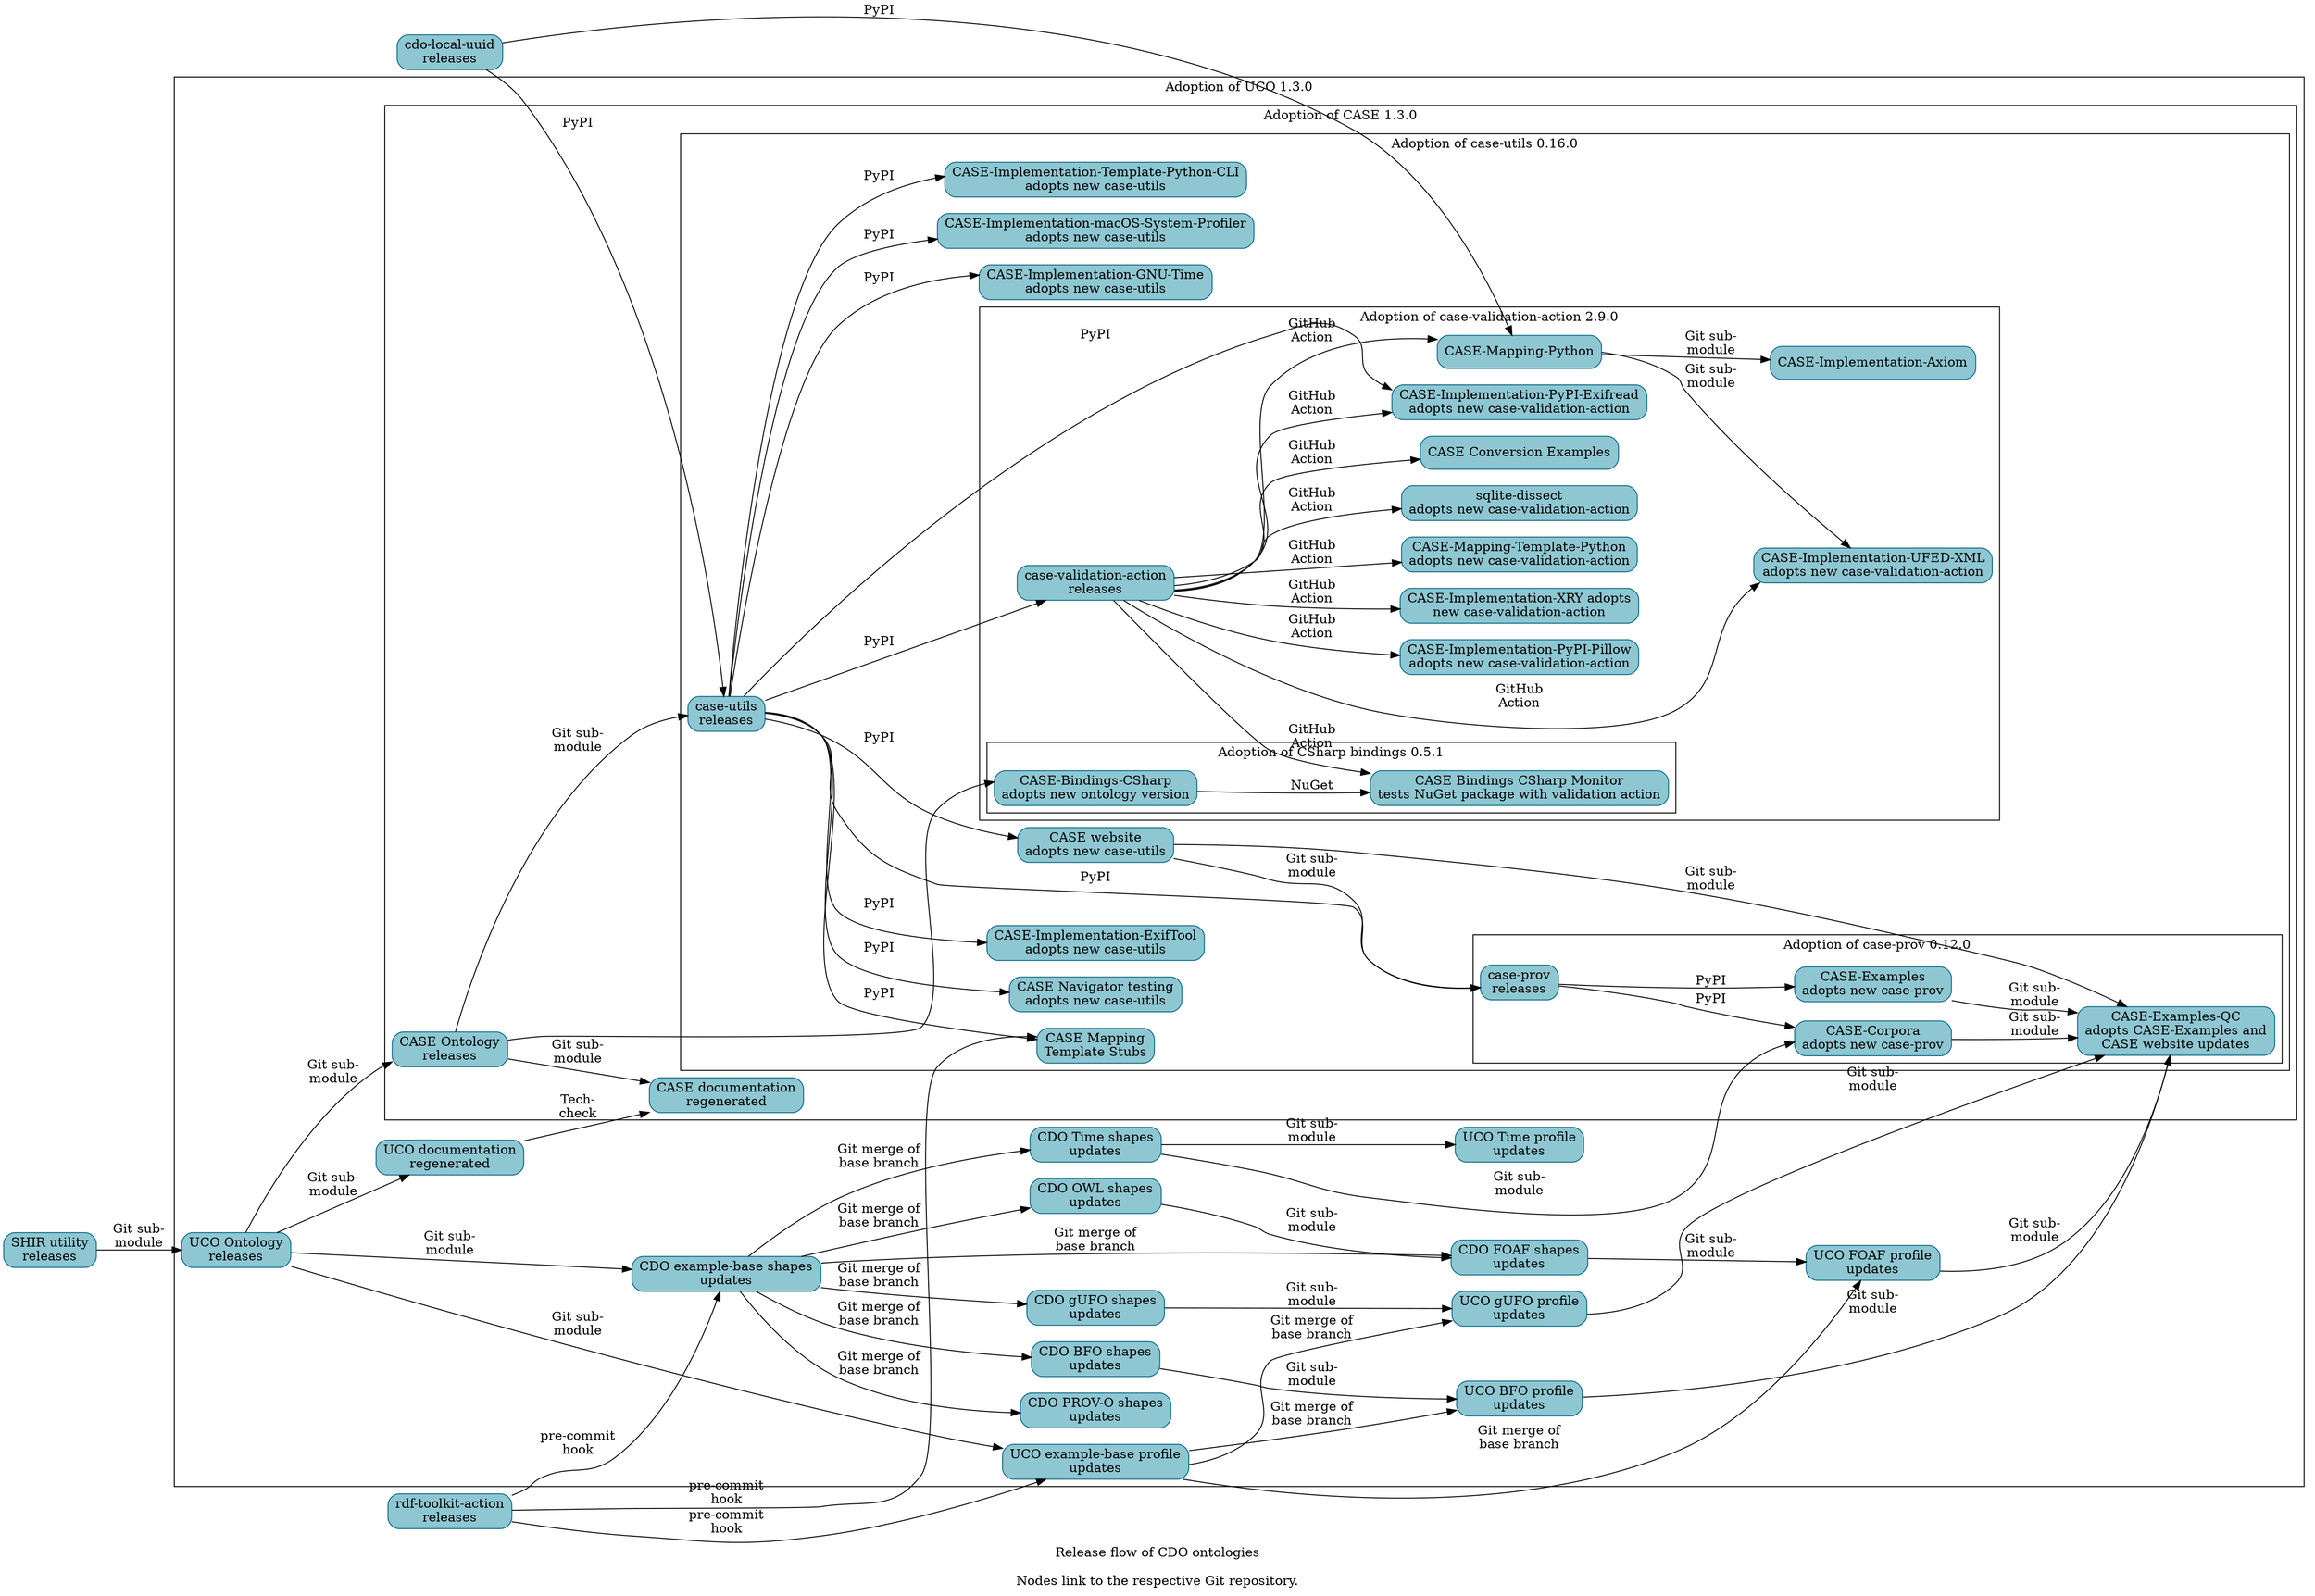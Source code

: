 digraph "cdo_release_flow" {
  label = "Release flow of CDO ontologies\n\nNodes link to the respective Git repository." ;
  rankdir = "LR" ;
  node [shape="rectangle" style="filled,rounded" fillcolor="#8EC7D2" color="#0D6986"] ;

  // Define nodes in their corresponding progress subgraph.

  _GH__CYBER_DOMAIN_ONTOLOGY__CDO_UTILITY_LOCAL_UUID [URL="https://github.com/Cyber-Domain-Ontology/CDO-Utility-Local-UUID" label="cdo-local-uuid\nreleases"] ;

  subgraph cluster_uco_1_3_0 {
    label = "Adoption of UCO 1.3.0" ;

    _GH__CYBER_DOMAIN_ONTOLOGY__CDO_SHAPES_BFO [URL="https://github.com/Cyber-Domain-Ontology/CDO-Shapes-BFO" label="CDO BFO shapes\nupdates"] ;
    _GH__CYBER_DOMAIN_ONTOLOGY__CDO_SHAPES_EXAMPLE [URL="https://github.com/Cyber-Domain-Ontology/CDO-Shapes-Example" label="CDO example-base shapes\nupdates"] ;
    _GH__CYBER_DOMAIN_ONTOLOGY__CDO_SHAPES_FOAF [URL="https://github.com/Cyber-Domain-Ontology/CDO-Shapes-FOAF" label="CDO FOAF shapes\nupdates"] ;
    _GH__CYBER_DOMAIN_ONTOLOGY__CDO_SHAPES_GUFO [URL="https://github.com/Cyber-Domain-Ontology/CDO-Shapes-gufo" label="CDO gUFO shapes\nupdates"] ;
    _GH__CYBER_DOMAIN_ONTOLOGY__CDO_SHAPES_OWL [URL="https://github.com/Cyber-Domain-Ontology/CDO-Shapes-OWL" label="CDO OWL shapes\nupdates"] ;
    _GH__CYBER_DOMAIN_ONTOLOGY__CDO_SHAPES_PROV_O [URL="https://github.com/Cyber-Domain-Ontology/CDO-Shapes-PROV-O" label="CDO PROV-O shapes\nupdates"] ;
    _GH__CYBER_DOMAIN_ONTOLOGY__CDO_SHAPES_TIME [URL="https://github.com/Cyber-Domain-Ontology/CDO-Shapes-Time" label="CDO Time shapes\nupdates"] ;
    _GH__UCOPROJECT__ONTOLOGY_UNIFIEDCYBERONTOLOGY_ORG [URL="https://github.com/ucoProject/ontology.unifiedcyberontology.org" label="UCO documentation\nregenerated"] ;
    _GH__UCOPROJECT__UCO [URL="https://github.com/ucoProject/UCO" label="UCO Ontology\nreleases"] ;
    _GH__UCOPROJECT__UCO_PROFILE_BFO [URL="https://github.com/ucoProject/UCO-Profile-BFO" label="UCO BFO profile\nupdates"] ;
    _GH__UCOPROJECT__UCO_PROFILE_EXAMPLE [URL="https://github.com/ucoProject/UCO-Profile-Example" label="UCO example-base profile\nupdates"] ;
    _GH__UCOPROJECT__UCO_PROFILE_FOAF [URL="https://github.com/ucoProject/UCO-Profile-FOAF" label="UCO FOAF profile\nupdates"] ;
    _GH__UCOPROJECT__UCO_PROFILE_GUFO [URL="https://github.com/ucoProject/UCO-Profile-gufo" label="UCO gUFO profile\nupdates"] ;
    _GH__UCOPROJECT__UCO_PROFILE_TIME [URL="https://github.com/ucoProject/UCO-Profile-Time" label="UCO Time profile\nupdates"] ;

    subgraph cluster_case_1_3_0 {
      label = "Adoption of CASE 1.3.0" ;

      _GH__CASEWORK__CASE [URL="https://github.com/casework/CASE" label="CASE Ontology\nreleases"] ;
      _GH__CASEWORK__ONTOLOGY_CASEONTOLOGY_ORG [URL="https://github.com/casework/ontology.caseontology.org" label="CASE documentation\nregenerated"] ;

      subgraph cluster_case_utils_0_16_0 {
        label = "Adoption of case-utils 0.16.0" ;

        _GH__CASEWORK__CASE_APPLICATION_NAVIGATOR [URL="https://github.com/casework/CASE-Application-Navigator" label="CASE Navigator testing\nadopts new case-utils"] ;
        _GH__CASEWORK__CASE_IMPLEMENTATION_EXIFTOOL [URL="https://github.com/casework/CASE-Implementation-ExifTool" label="CASE-Implementation-ExifTool\nadopts new case-utils"] ;
        _GH__CASEWORK__CASE_IMPLEMENTATION_GNU_TIME [URL="https://github.com/casework/CASE-Implementation-GNU-Time" label="CASE-Implementation-GNU-Time\nadopts new case-utils"] ;
        _GH__CASEWORK__CASE_IMPLEMENTATION_MACOS_SYSTEM_PROFILER [URL="https://github.com/casework/CASE-Implementation-macOS-System-Profiler" label="CASE-Implementation-macOS-System-Profiler\nadopts new case-utils"] ;
        _GH__CASEWORK__CASE_IMPLEMENTATION_TEMPLATE_PYTHON_CLI [URL="https://github.com/casework/CASE-Implementation-Template-Python-CLI" label="CASE-Implementation-Template-Python-CLI\nadopts new case-utils"]
        _GH__CASEWORK__CASE_MAPPING_TEMPLATE_STUBS [URL="https://github.com/casework/CASE-Mapping-Template-Stubs" label="CASE Mapping\nTemplate Stubs"] ;
        _GH__CASEWORK__CASE_UTILITIES_PYTHON [URL="https://github.com/casework/CASE-Utilities-Python" label="case-utils\nreleases"] ;
        _GH__CASEWORK__CASEWORK_GITHUB_IO [URL="https://github.com/casework/casework.github.io" label="CASE website\nadopts new case-utils"] ;

        subgraph cluster_case_prov_0_12_0 {
          label = "Adoption of case-prov 0.12.0" ;

          _GH__AJNELSON_NIST__CASE_EXAMPLES_QC [URL="https://github.com/ajnelson-nist/CASE-Examples-QC" label="CASE-Examples-QC\nadopts CASE-Examples and\nCASE website updates"] ;
          _GH__CASEWORK__CASE_CORPORA [URL="https://github.com/casework/CASE-Corpora" label="CASE-Corpora\nadopts new case-prov"] ;
          _GH__CASEWORK__CASE_EXAMPLES [URL="https://github.com/casework/CASE-Examples" label="CASE-Examples\nadopts new case-prov"] ;
          _GH__CASEWORK__CASE_IMPLEMENTATION_PROV_O [URL="https://github.com/casework/CASE-Implementation-PROV-O" label="case-prov\nreleases"] ;
        }

        subgraph cluster_case_validation_action_2_9_0 {
          label = "Adoption of case-validation-action 2.9.0" ;

          _GH__CASEWORK__CASE_EXAMPLES_CONVERSION [URL="https://github.com/casework/CASE-Examples-Conversion" label="CASE Conversion Examples"] ;
          _GH__CASEWORK__CASE_IMPLEMENTATION_PYPI_EXIFREAD [URL="https://github.com/casework/CASE-Implementation-PyPI-Exifread" label="CASE-Implementation-PyPI-Exifread\nadopts new case-validation-action"] ;
          _GH__CASEWORK__CASE_IMPLEMENTATION_PYPI_PILLOW [URL="https://github.com/casework/CASE-Implementation-PyPI-Pillow" label="CASE-Implementation-PyPI-Pillow\nadopts new case-validation-action"] ;
          _GH__CASEWORK__CASE_IMPLEMENTATION_UFED_XML [URL="https://github.com/casework/CASE-Implementation-UFED-XML" label="CASE-Implementation-UFED-XML\nadopts new case-validation-action"] ;
          _GH__CASEWORK__CASE_IMPLEMENTATION_XRY [URL="https://github.com/casework/CASE-Implementation-XRY" label="CASE-Implementation-XRY adopts\nnew case-validation-action"] ;
          _GH__CASEWORK__CASE_MAPPING_PYTHON [URL="https://github.com/casework/CASE-Mapping-Python/" label="CASE-Mapping-Python"] ;
          _GH__CASEWORK__CASE_MAPPING_TEMPLATE_PYTHON [URL="https://github.com/casework/CASE-Mapping-Template-Python" label="CASE-Mapping-Template-Python\nadopts new case-validation-action"] ;
          _GH__CASEWORK__CASE_IMPLEMENTATION_AXIOM [URL="https://github.com/casework/CASE-Implementation-Axiom" label="CASE-Implementation-Axiom"] ;
          _GH__KCHASON__CASE_VALIDATION_ACTION [URL="https://github.com/kchason/case-validation-action" label="case-validation-action\nreleases"] ;
          _GH__DOD_CYBER_CRIME_CENTER__SQLITE_DISSECT [URL="https://github.com/dod-cyber-crime-center/sqlite-dissect" label="sqlite-dissect\nadopts new case-validation-action"] ;

          subgraph cluster_case_bindings_csharp_0_5_1 {
            label = "Adoption of CSharp bindings 0.5.1" ;

            _GH__CASEWORK__CASE_BINDINGS_CSHARP_MONITOR [URL="https://github.com/casework/CASE-Bindings-CSharp-Monitor" label="CASE Bindings CSharp Monitor\ntests NuGet package with validation action"] ;
            _GH__CIPHERTECHSOLUTIONS__CASE_BINDINGS_CSHARP [URL="https://github.com/ciphertechsolutions/CASE-Bindings-CSharp" label="CASE-Bindings-CSharp\nadopts new ontology version"] ;
          }
        }
      }
    }
  }

  _GH__CASEWORK__CASE_UTILITY_SHACL_INHERITANCE_REVIEWER [URL="https://github.com/casework/CASE-Utility-SHACL-Inheritance-Reviewer" label="SHIR utility\nreleases"] ;
  _GH__CASEWORK__RDF_TOOLKIT_ACTION [URL="https://github.com/casework/rdf-toolkit-action" label="rdf-toolkit-action\nreleases"] ;

  // Begin edges

  _GH__CASEWORK__CASEWORK_GITHUB_IO -> _GH__CASEWORK__CASE_IMPLEMENTATION_PROV_O [label="Git sub-\nmodule"] ;
  _GH__CASEWORK__CASE_CORPORA -> _GH__AJNELSON_NIST__CASE_EXAMPLES_QC [label="Git sub-\nmodule"] ;
  _GH__CASEWORK__CASE -> _GH__CASEWORK__CASE_UTILITIES_PYTHON [label="Git sub-\nmodule"] ;
  _GH__CASEWORK__CASE -> _GH__CIPHERTECHSOLUTIONS__CASE_BINDINGS_CSHARP ;
  _GH__CASEWORK__CASE -> _GH__CASEWORK__ONTOLOGY_CASEONTOLOGY_ORG [label="Git sub-\nmodule"] ; 
  _GH__CASEWORK__CASE_EXAMPLES -> _GH__AJNELSON_NIST__CASE_EXAMPLES_QC [label="Git sub-\nmodule"] ;
  _GH__CASEWORK__CASE_IMPLEMENTATION_PROV_O -> _GH__CASEWORK__CASE_CORPORA [label="PyPI"] ;
  _GH__CASEWORK__CASE_IMPLEMENTATION_PROV_O -> _GH__CASEWORK__CASE_EXAMPLES [label="PyPI"] ;
  _GH__CASEWORK__CASE_MAPPING_PYTHON -> _GH__CASEWORK__CASE_IMPLEMENTATION_AXIOM [label="Git sub-\nmodule"] ;
  _GH__CASEWORK__CASE_MAPPING_PYTHON -> _GH__CASEWORK__CASE_IMPLEMENTATION_UFED_XML [label="Git sub-\nmodule"] ;
  _GH__CASEWORK__CASE_UTILITIES_PYTHON -> _GH__CASEWORK__CASE_APPLICATION_NAVIGATOR [label="PyPI"] ;
  _GH__CASEWORK__CASE_UTILITIES_PYTHON -> _GH__CASEWORK__CASE_IMPLEMENTATION_EXIFTOOL [label="PyPI"] ;
  _GH__CASEWORK__CASE_UTILITIES_PYTHON -> _GH__CASEWORK__CASE_IMPLEMENTATION_GNU_TIME [label="PyPI"] ;
  _GH__CASEWORK__CASE_UTILITIES_PYTHON -> _GH__CASEWORK__CASE_IMPLEMENTATION_MACOS_SYSTEM_PROFILER [label="PyPI"] ;
  _GH__CASEWORK__CASE_UTILITIES_PYTHON -> _GH__CASEWORK__CASE_IMPLEMENTATION_PROV_O [label="PyPI"] ;
  _GH__CASEWORK__CASE_UTILITIES_PYTHON -> _GH__CASEWORK__CASE_IMPLEMENTATION_PYPI_EXIFREAD [label="PyPI"] ;
  _GH__CASEWORK__CASE_UTILITIES_PYTHON -> _GH__CASEWORK__CASE_IMPLEMENTATION_TEMPLATE_PYTHON_CLI [label="PyPI"];
  _GH__CASEWORK__CASE_UTILITIES_PYTHON -> _GH__CASEWORK__CASE_MAPPING_TEMPLATE_STUBS [label="PyPI"] ;
  _GH__CASEWORK__CASE_UTILITIES_PYTHON -> _GH__CASEWORK__CASEWORK_GITHUB_IO [label="PyPI"] ;
  _GH__CASEWORK__CASE_UTILITIES_PYTHON -> _GH__KCHASON__CASE_VALIDATION_ACTION [label="PyPI"] ;
  _GH__CASEWORK__CASE_UTILITY_SHACL_INHERITANCE_REVIEWER -> _GH__UCOPROJECT__UCO [label="Git sub-\nmodule"] ;
  _GH__CASEWORK__CASEWORK_GITHUB_IO -> _GH__AJNELSON_NIST__CASE_EXAMPLES_QC [label="Git sub-\nmodule"] ;
  _GH__CASEWORK__RDF_TOOLKIT_ACTION -> _GH__CASEWORK__CASE_MAPPING_TEMPLATE_STUBS [label="pre-commit\nhook"] ;
  _GH__CASEWORK__RDF_TOOLKIT_ACTION -> _GH__CYBER_DOMAIN_ONTOLOGY__CDO_SHAPES_EXAMPLE [label="pre-commit\nhook"] ;
  _GH__CASEWORK__RDF_TOOLKIT_ACTION -> _GH__UCOPROJECT__UCO_PROFILE_EXAMPLE [label="pre-commit\nhook"] ;
  _GH__CIPHERTECHSOLUTIONS__CASE_BINDINGS_CSHARP -> _GH__CASEWORK__CASE_BINDINGS_CSHARP_MONITOR [label="NuGet"] ;
  _GH__CYBER_DOMAIN_ONTOLOGY__CDO_UTILITY_LOCAL_UUID -> _GH__CASEWORK__CASE_MAPPING_PYTHON [label="PyPI"] ;
  _GH__CYBER_DOMAIN_ONTOLOGY__CDO_UTILITY_LOCAL_UUID -> _GH__CASEWORK__CASE_UTILITIES_PYTHON [label="PyPI"] ;
  _GH__CYBER_DOMAIN_ONTOLOGY__CDO_SHAPES_BFO -> _GH__UCOPROJECT__UCO_PROFILE_BFO [label="Git sub-\nmodule"] ;
  _GH__CYBER_DOMAIN_ONTOLOGY__CDO_SHAPES_EXAMPLE -> _GH__CYBER_DOMAIN_ONTOLOGY__CDO_SHAPES_BFO [label="Git merge of\nbase branch"] ;
  _GH__CYBER_DOMAIN_ONTOLOGY__CDO_SHAPES_EXAMPLE -> _GH__CYBER_DOMAIN_ONTOLOGY__CDO_SHAPES_FOAF [label="Git merge of\nbase branch"] ;
  _GH__CYBER_DOMAIN_ONTOLOGY__CDO_SHAPES_EXAMPLE -> _GH__CYBER_DOMAIN_ONTOLOGY__CDO_SHAPES_GUFO [label="Git merge of\nbase branch"] ;
  _GH__CYBER_DOMAIN_ONTOLOGY__CDO_SHAPES_EXAMPLE -> _GH__CYBER_DOMAIN_ONTOLOGY__CDO_SHAPES_OWL [label="Git merge of\nbase branch"] ;
  _GH__CYBER_DOMAIN_ONTOLOGY__CDO_SHAPES_EXAMPLE -> _GH__CYBER_DOMAIN_ONTOLOGY__CDO_SHAPES_PROV_O [label="Git merge of\nbase branch"] ;
  _GH__CYBER_DOMAIN_ONTOLOGY__CDO_SHAPES_EXAMPLE -> _GH__CYBER_DOMAIN_ONTOLOGY__CDO_SHAPES_TIME [label="Git merge of\nbase branch"] ;
  _GH__CYBER_DOMAIN_ONTOLOGY__CDO_SHAPES_FOAF -> _GH__UCOPROJECT__UCO_PROFILE_FOAF [label="Git sub-\nmodule"] ;
  _GH__CYBER_DOMAIN_ONTOLOGY__CDO_SHAPES_GUFO -> _GH__UCOPROJECT__UCO_PROFILE_GUFO [label="Git sub-\nmodule"] ;
  _GH__CYBER_DOMAIN_ONTOLOGY__CDO_SHAPES_OWL -> _GH__CYBER_DOMAIN_ONTOLOGY__CDO_SHAPES_FOAF [label="Git sub-\nmodule"] ;
  _GH__CYBER_DOMAIN_ONTOLOGY__CDO_SHAPES_TIME -> _GH__CASEWORK__CASE_CORPORA [label="Git sub-\nmodule"] ;
  _GH__CYBER_DOMAIN_ONTOLOGY__CDO_SHAPES_TIME -> _GH__UCOPROJECT__UCO_PROFILE_TIME [label="Git sub-\nmodule"] ;
  _GH__KCHASON__CASE_VALIDATION_ACTION -> _GH__CASEWORK__CASE_BINDINGS_CSHARP_MONITOR [label="GitHub\nAction"] ;
  _GH__KCHASON__CASE_VALIDATION_ACTION -> _GH__CASEWORK__CASE_EXAMPLES_CONVERSION [label="GitHub\nAction"];
  _GH__KCHASON__CASE_VALIDATION_ACTION -> _GH__CASEWORK__CASE_IMPLEMENTATION_PYPI_EXIFREAD [label="GitHub\nAction"] ;
  _GH__KCHASON__CASE_VALIDATION_ACTION -> _GH__CASEWORK__CASE_IMPLEMENTATION_PYPI_PILLOW [label="GitHub\nAction"] ;
  _GH__KCHASON__CASE_VALIDATION_ACTION -> _GH__CASEWORK__CASE_IMPLEMENTATION_UFED_XML [label="GitHub\nAction"] ;
  _GH__KCHASON__CASE_VALIDATION_ACTION -> _GH__CASEWORK__CASE_IMPLEMENTATION_XRY [label="GitHub\nAction"] ;
  _GH__KCHASON__CASE_VALIDATION_ACTION -> _GH__CASEWORK__CASE_MAPPING_PYTHON [label="GitHub\nAction"] ;
  _GH__KCHASON__CASE_VALIDATION_ACTION -> _GH__CASEWORK__CASE_MAPPING_TEMPLATE_PYTHON [label="GitHub\nAction"] ;
  _GH__KCHASON__CASE_VALIDATION_ACTION -> _GH__DOD_CYBER_CRIME_CENTER__SQLITE_DISSECT [label="GitHub\nAction"] ;
  _GH__UCOPROJECT__ONTOLOGY_UNIFIEDCYBERONTOLOGY_ORG -> _GH__CASEWORK__ONTOLOGY_CASEONTOLOGY_ORG [label="Tech-\ncheck"];
  _GH__UCOPROJECT__UCO -> _GH__CASEWORK__CASE [label="Git sub-\nmodule"] ;
  _GH__UCOPROJECT__UCO -> _GH__CYBER_DOMAIN_ONTOLOGY__CDO_SHAPES_EXAMPLE [label="Git sub-\nmodule"] ;
  _GH__UCOPROJECT__UCO -> _GH__UCOPROJECT__ONTOLOGY_UNIFIEDCYBERONTOLOGY_ORG [label="Git sub-\nmodule"] ;
  _GH__UCOPROJECT__UCO -> _GH__UCOPROJECT__UCO_PROFILE_EXAMPLE [label="Git sub-\nmodule"] ;
  _GH__UCOPROJECT__UCO_PROFILE_BFO -> _GH__AJNELSON_NIST__CASE_EXAMPLES_QC [label="Git sub-\nmodule"] ;
  _GH__UCOPROJECT__UCO_PROFILE_EXAMPLE -> _GH__UCOPROJECT__UCO_PROFILE_BFO [label="Git merge of\nbase branch"] ;
  _GH__UCOPROJECT__UCO_PROFILE_EXAMPLE -> _GH__UCOPROJECT__UCO_PROFILE_FOAF [label="Git merge of\nbase branch"] ;
  _GH__UCOPROJECT__UCO_PROFILE_EXAMPLE -> _GH__UCOPROJECT__UCO_PROFILE_GUFO [label="Git merge of\nbase branch"] ;
  _GH__UCOPROJECT__UCO_PROFILE_FOAF -> _GH__AJNELSON_NIST__CASE_EXAMPLES_QC [label="Git sub-\nmodule"] ;
  _GH__UCOPROJECT__UCO_PROFILE_GUFO -> _GH__AJNELSON_NIST__CASE_EXAMPLES_QC [label="Git sub-\nmodule"] ;
}
